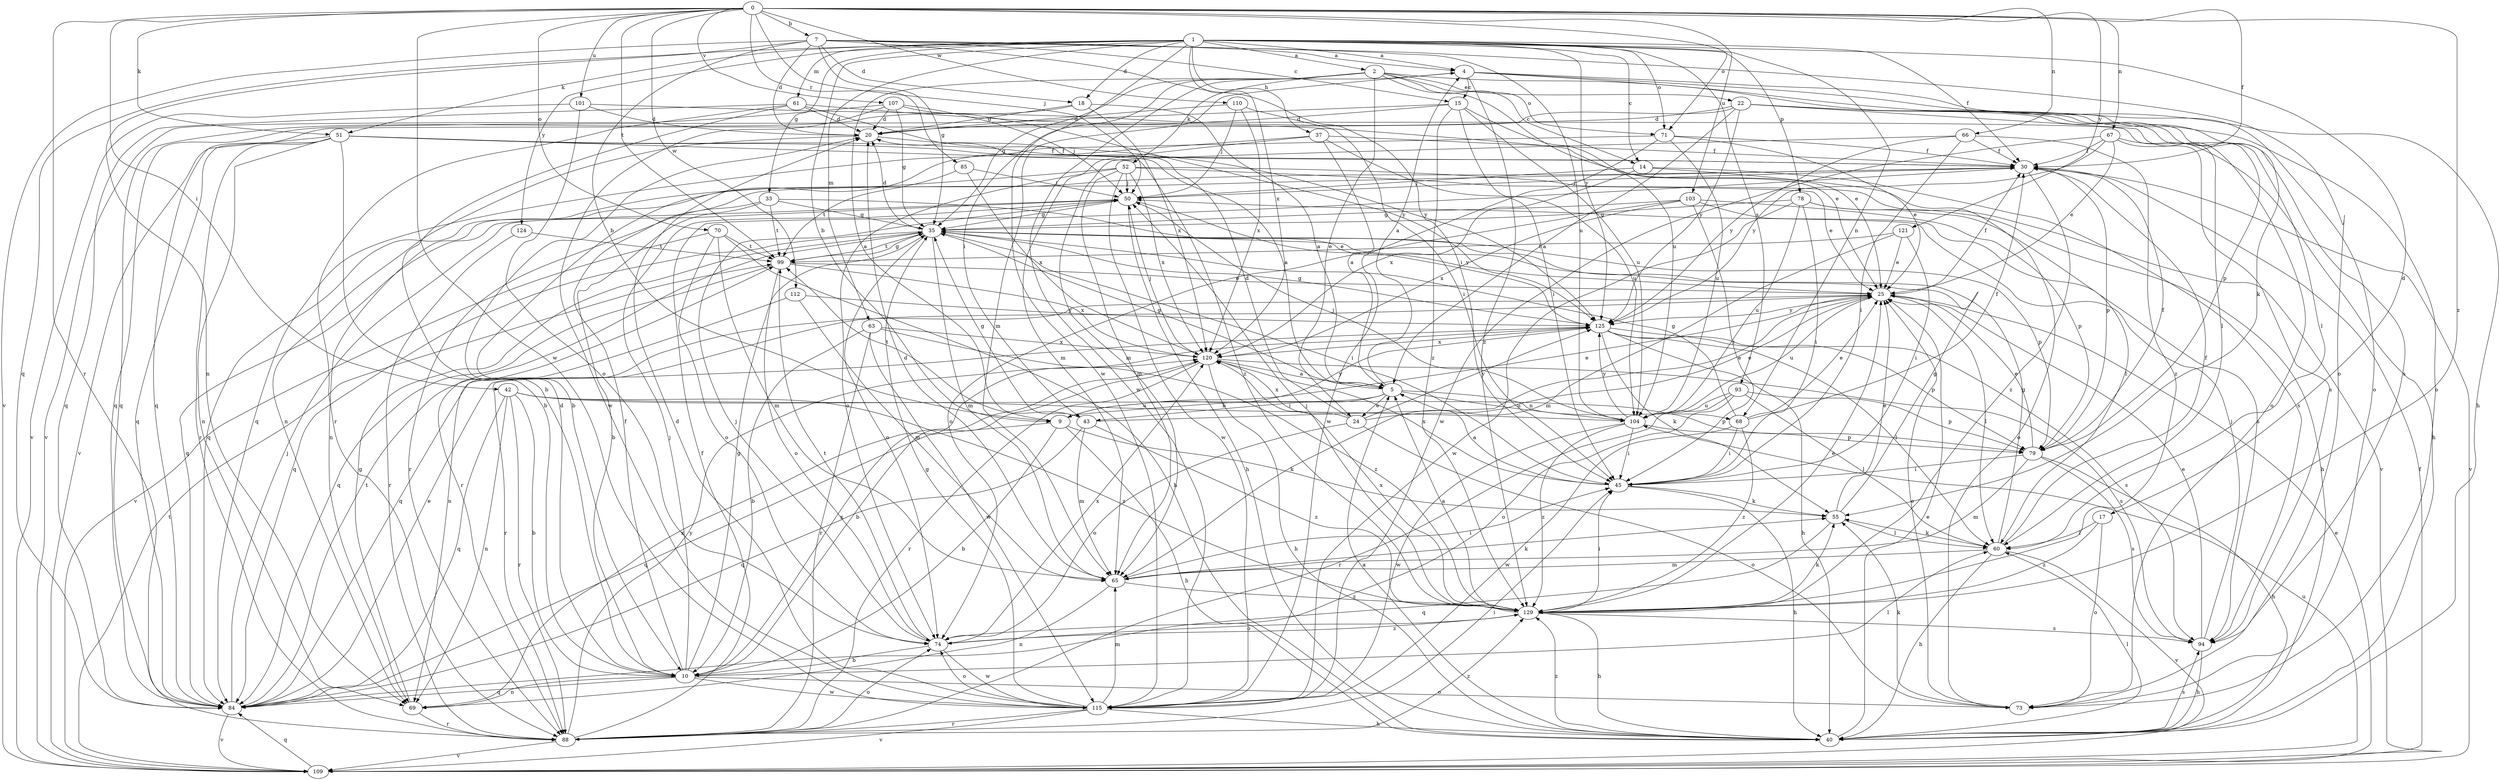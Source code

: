 strict digraph  {
0;
1;
2;
4;
5;
7;
9;
10;
14;
15;
17;
18;
20;
22;
24;
25;
30;
33;
35;
37;
40;
42;
43;
45;
50;
51;
52;
55;
60;
61;
63;
65;
66;
67;
68;
69;
70;
71;
73;
74;
78;
79;
84;
85;
88;
93;
94;
99;
101;
103;
104;
107;
109;
110;
112;
115;
120;
121;
124;
125;
129;
0 -> 7  [label=b];
0 -> 30  [label=f];
0 -> 42  [label=i];
0 -> 50  [label=j];
0 -> 51  [label=k];
0 -> 66  [label=n];
0 -> 67  [label=n];
0 -> 70  [label=o];
0 -> 71  [label=o];
0 -> 85  [label=r];
0 -> 88  [label=r];
0 -> 99  [label=t];
0 -> 101  [label=u];
0 -> 103  [label=u];
0 -> 107  [label=v];
0 -> 110  [label=w];
0 -> 112  [label=w];
0 -> 115  [label=w];
0 -> 121  [label=y];
0 -> 129  [label=z];
1 -> 2  [label=a];
1 -> 4  [label=a];
1 -> 9  [label=b];
1 -> 14  [label=c];
1 -> 17  [label=d];
1 -> 18  [label=d];
1 -> 30  [label=f];
1 -> 33  [label=g];
1 -> 37  [label=h];
1 -> 51  [label=k];
1 -> 61  [label=m];
1 -> 63  [label=m];
1 -> 68  [label=n];
1 -> 71  [label=o];
1 -> 78  [label=p];
1 -> 84  [label=q];
1 -> 93  [label=s];
1 -> 115  [label=w];
1 -> 120  [label=x];
1 -> 124  [label=y];
1 -> 125  [label=y];
2 -> 14  [label=c];
2 -> 22  [label=e];
2 -> 24  [label=e];
2 -> 35  [label=g];
2 -> 43  [label=i];
2 -> 52  [label=k];
2 -> 71  [label=o];
2 -> 73  [label=o];
2 -> 104  [label=u];
2 -> 115  [label=w];
4 -> 15  [label=c];
4 -> 40  [label=h];
4 -> 55  [label=k];
4 -> 65  [label=m];
4 -> 73  [label=o];
4 -> 129  [label=z];
5 -> 4  [label=a];
5 -> 9  [label=b];
5 -> 24  [label=e];
5 -> 35  [label=g];
5 -> 43  [label=i];
5 -> 68  [label=n];
5 -> 104  [label=u];
7 -> 4  [label=a];
7 -> 9  [label=b];
7 -> 15  [label=c];
7 -> 18  [label=d];
7 -> 20  [label=d];
7 -> 35  [label=g];
7 -> 45  [label=i];
7 -> 69  [label=n];
7 -> 73  [label=o];
7 -> 104  [label=u];
7 -> 109  [label=v];
9 -> 4  [label=a];
9 -> 10  [label=b];
9 -> 25  [label=e];
9 -> 40  [label=h];
9 -> 55  [label=k];
9 -> 84  [label=q];
9 -> 125  [label=y];
10 -> 20  [label=d];
10 -> 30  [label=f];
10 -> 35  [label=g];
10 -> 50  [label=j];
10 -> 60  [label=l];
10 -> 69  [label=n];
10 -> 73  [label=o];
10 -> 84  [label=q];
10 -> 115  [label=w];
10 -> 120  [label=x];
14 -> 50  [label=j];
14 -> 73  [label=o];
14 -> 94  [label=s];
14 -> 120  [label=x];
15 -> 20  [label=d];
15 -> 25  [label=e];
15 -> 45  [label=i];
15 -> 84  [label=q];
15 -> 104  [label=u];
15 -> 129  [label=z];
17 -> 60  [label=l];
17 -> 73  [label=o];
17 -> 129  [label=z];
18 -> 5  [label=a];
18 -> 20  [label=d];
18 -> 84  [label=q];
18 -> 120  [label=x];
20 -> 30  [label=f];
20 -> 69  [label=n];
22 -> 5  [label=a];
22 -> 20  [label=d];
22 -> 60  [label=l];
22 -> 73  [label=o];
22 -> 79  [label=p];
22 -> 84  [label=q];
22 -> 94  [label=s];
22 -> 125  [label=y];
24 -> 20  [label=d];
24 -> 25  [label=e];
24 -> 73  [label=o];
24 -> 74  [label=o];
24 -> 120  [label=x];
24 -> 125  [label=y];
25 -> 30  [label=f];
25 -> 60  [label=l];
25 -> 84  [label=q];
25 -> 104  [label=u];
25 -> 125  [label=y];
30 -> 50  [label=j];
30 -> 69  [label=n];
30 -> 79  [label=p];
30 -> 109  [label=v];
30 -> 129  [label=z];
33 -> 10  [label=b];
33 -> 25  [label=e];
33 -> 35  [label=g];
33 -> 88  [label=r];
33 -> 99  [label=t];
35 -> 20  [label=d];
35 -> 45  [label=i];
35 -> 65  [label=m];
35 -> 74  [label=o];
35 -> 79  [label=p];
35 -> 84  [label=q];
35 -> 88  [label=r];
35 -> 99  [label=t];
37 -> 5  [label=a];
37 -> 10  [label=b];
37 -> 30  [label=f];
37 -> 65  [label=m];
37 -> 104  [label=u];
40 -> 5  [label=a];
40 -> 25  [label=e];
40 -> 60  [label=l];
40 -> 94  [label=s];
40 -> 129  [label=z];
42 -> 10  [label=b];
42 -> 69  [label=n];
42 -> 79  [label=p];
42 -> 84  [label=q];
42 -> 88  [label=r];
42 -> 104  [label=u];
42 -> 129  [label=z];
43 -> 25  [label=e];
43 -> 35  [label=g];
43 -> 65  [label=m];
43 -> 84  [label=q];
43 -> 99  [label=t];
43 -> 129  [label=z];
45 -> 5  [label=a];
45 -> 40  [label=h];
45 -> 55  [label=k];
45 -> 120  [label=x];
50 -> 35  [label=g];
50 -> 40  [label=h];
50 -> 84  [label=q];
50 -> 125  [label=y];
51 -> 5  [label=a];
51 -> 10  [label=b];
51 -> 30  [label=f];
51 -> 69  [label=n];
51 -> 84  [label=q];
51 -> 88  [label=r];
51 -> 109  [label=v];
51 -> 129  [label=z];
52 -> 25  [label=e];
52 -> 50  [label=j];
52 -> 65  [label=m];
52 -> 74  [label=o];
52 -> 84  [label=q];
52 -> 109  [label=v];
52 -> 115  [label=w];
52 -> 120  [label=x];
55 -> 25  [label=e];
55 -> 35  [label=g];
55 -> 60  [label=l];
55 -> 84  [label=q];
60 -> 30  [label=f];
60 -> 35  [label=g];
60 -> 40  [label=h];
60 -> 55  [label=k];
60 -> 65  [label=m];
60 -> 109  [label=v];
61 -> 10  [label=b];
61 -> 20  [label=d];
61 -> 25  [label=e];
61 -> 84  [label=q];
61 -> 88  [label=r];
61 -> 125  [label=y];
63 -> 10  [label=b];
63 -> 88  [label=r];
63 -> 115  [label=w];
63 -> 120  [label=x];
63 -> 129  [label=z];
65 -> 20  [label=d];
65 -> 45  [label=i];
65 -> 55  [label=k];
65 -> 69  [label=n];
65 -> 129  [label=z];
66 -> 30  [label=f];
66 -> 45  [label=i];
66 -> 65  [label=m];
66 -> 125  [label=y];
66 -> 129  [label=z];
67 -> 25  [label=e];
67 -> 30  [label=f];
67 -> 40  [label=h];
67 -> 94  [label=s];
67 -> 115  [label=w];
67 -> 125  [label=y];
68 -> 25  [label=e];
68 -> 30  [label=f];
68 -> 35  [label=g];
68 -> 45  [label=i];
68 -> 115  [label=w];
68 -> 129  [label=z];
69 -> 35  [label=g];
69 -> 88  [label=r];
69 -> 120  [label=x];
70 -> 40  [label=h];
70 -> 65  [label=m];
70 -> 74  [label=o];
70 -> 99  [label=t];
70 -> 109  [label=v];
71 -> 25  [label=e];
71 -> 30  [label=f];
71 -> 84  [label=q];
71 -> 104  [label=u];
71 -> 115  [label=w];
73 -> 25  [label=e];
73 -> 55  [label=k];
74 -> 10  [label=b];
74 -> 50  [label=j];
74 -> 99  [label=t];
74 -> 115  [label=w];
74 -> 120  [label=x];
74 -> 129  [label=z];
78 -> 35  [label=g];
78 -> 40  [label=h];
78 -> 45  [label=i];
78 -> 94  [label=s];
78 -> 104  [label=u];
78 -> 115  [label=w];
79 -> 25  [label=e];
79 -> 30  [label=f];
79 -> 40  [label=h];
79 -> 45  [label=i];
79 -> 65  [label=m];
79 -> 94  [label=s];
84 -> 25  [label=e];
84 -> 50  [label=j];
84 -> 99  [label=t];
84 -> 109  [label=v];
85 -> 50  [label=j];
85 -> 99  [label=t];
85 -> 120  [label=x];
88 -> 30  [label=f];
88 -> 45  [label=i];
88 -> 74  [label=o];
88 -> 109  [label=v];
88 -> 125  [label=y];
88 -> 129  [label=z];
93 -> 60  [label=l];
93 -> 74  [label=o];
93 -> 79  [label=p];
93 -> 88  [label=r];
93 -> 104  [label=u];
94 -> 25  [label=e];
94 -> 40  [label=h];
94 -> 50  [label=j];
99 -> 25  [label=e];
99 -> 35  [label=g];
99 -> 74  [label=o];
99 -> 84  [label=q];
99 -> 120  [label=x];
101 -> 20  [label=d];
101 -> 60  [label=l];
101 -> 74  [label=o];
101 -> 109  [label=v];
103 -> 35  [label=g];
103 -> 45  [label=i];
103 -> 60  [label=l];
103 -> 74  [label=o];
103 -> 79  [label=p];
103 -> 120  [label=x];
104 -> 45  [label=i];
104 -> 50  [label=j];
104 -> 79  [label=p];
104 -> 115  [label=w];
104 -> 125  [label=y];
104 -> 129  [label=z];
107 -> 20  [label=d];
107 -> 35  [label=g];
107 -> 50  [label=j];
107 -> 109  [label=v];
107 -> 115  [label=w];
107 -> 125  [label=y];
109 -> 25  [label=e];
109 -> 30  [label=f];
109 -> 84  [label=q];
109 -> 99  [label=t];
109 -> 104  [label=u];
110 -> 20  [label=d];
110 -> 45  [label=i];
110 -> 50  [label=j];
110 -> 120  [label=x];
112 -> 65  [label=m];
112 -> 69  [label=n];
112 -> 125  [label=y];
115 -> 20  [label=d];
115 -> 35  [label=g];
115 -> 40  [label=h];
115 -> 65  [label=m];
115 -> 74  [label=o];
115 -> 88  [label=r];
115 -> 109  [label=v];
120 -> 5  [label=a];
120 -> 10  [label=b];
120 -> 40  [label=h];
120 -> 50  [label=j];
120 -> 88  [label=r];
120 -> 94  [label=s];
121 -> 25  [label=e];
121 -> 45  [label=i];
121 -> 65  [label=m];
121 -> 99  [label=t];
124 -> 88  [label=r];
124 -> 99  [label=t];
125 -> 35  [label=g];
125 -> 40  [label=h];
125 -> 55  [label=k];
125 -> 60  [label=l];
125 -> 79  [label=p];
125 -> 88  [label=r];
125 -> 94  [label=s];
125 -> 120  [label=x];
129 -> 5  [label=a];
129 -> 25  [label=e];
129 -> 40  [label=h];
129 -> 45  [label=i];
129 -> 50  [label=j];
129 -> 55  [label=k];
129 -> 74  [label=o];
129 -> 94  [label=s];
129 -> 120  [label=x];
}

